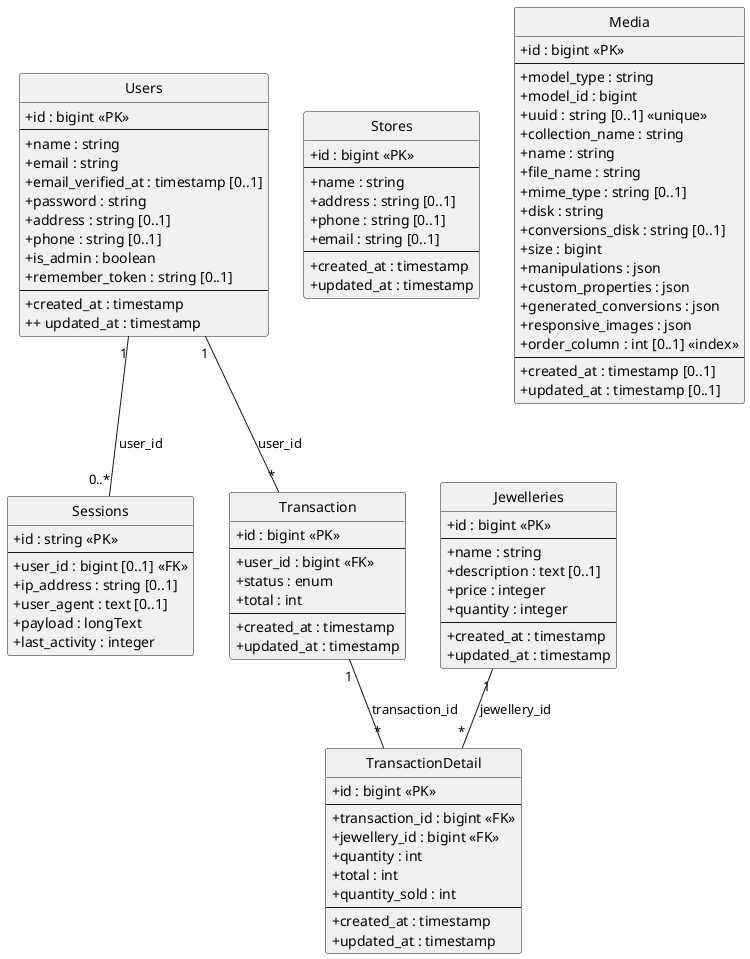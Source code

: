 @startuml
hide circle
skinparam classAttributeIconSize 0

' Define the Classes (Database Tables)'

' Users table (from second snippet)'
class Users {
  + id : bigint <<PK>>
  --
  + name : string
  + email : string
  + email_verified_at : timestamp [0..1]
  + password : string
  + address : string [0..1]
  + phone : string [0..1]
  + is_admin : boolean
  + remember_token : string [0..1]
  --
  + created_at : timestamp
  + + updated_at : timestamp
}

' Sessions table (from second snippet)'
class Sessions {
  + id : string <<PK>>
  --
  + user_id : bigint [0..1] <<FK>>
  + ip_address : string [0..1]
  + user_agent : text [0..1]
  + payload : longText
  + last_activity : integer
}

' Jewelleries table (from second snippet)'
class Jewelleries {
  + id : bigint <<PK>>
  --
  + name : string
  + description : text [0..1]
  + price : integer
  + quantity : integer
  --
  + created_at : timestamp
  + updated_at : timestamp
}

' Stores table (from second snippet)'
class Stores {
  + id : bigint <<PK>>
  --
  + name : string
  + address : string [0..1]
  + phone : string [0..1]
  + email : string [0..1]
  --
  + created_at : timestamp
  + updated_at : timestamp
}


' Media table (from first snippet)'
class Media {
  + id : bigint <<PK>>
  --
  + model_type : string
  + model_id : bigint
  + uuid : string [0..1] <<unique>>
  + collection_name : string
  + name : string
  + file_name : string
  + mime_type : string [0..1]
  + disk : string
  + conversions_disk : string [0..1]
  + size : bigint
  + manipulations : json
  + custom_properties : json
  + generated_conversions : json
  + responsive_images : json
  + order_column : int [0..1] <<index>>
  --
  + created_at : timestamp [0..1]
  + updated_at : timestamp [0..1]
}

' Transaction table (from first snippet)'
class Transaction {
  + id : bigint <<PK>>
  --
  + user_id : bigint <<FK>>
  + status : enum
  + total : int
  --
  + created_at : timestamp
  + updated_at : timestamp
}

' Transaction Details table (from first snippet)'
class TransactionDetail {
  + id : bigint <<PK>>
  --
  + transaction_id : bigint <<FK>>
  + jewellery_id : bigint <<FK>>
  + quantity : int
  + total : int
  + quantity_sold : int
  --
  + created_at : timestamp
  + updated_at : timestamp
}


' Define the Relationships'

' Users has many Sessions'
Users "1" -- "0..*" Sessions : user_id

' Users has many Transactions'
Users "1" -- "*" Transaction : user_id

' Transaction has many Transaction Details'
Transaction "1" -- "*" TransactionDetail : transaction_id

' Jewelleries item can be in many Transaction Details'
Jewelleries "1" -- "*" TransactionDetail : jewellery_id

' Note on Media'
' note "Media is polymorphically linked\nvia model_type and model_id" as MediaNote
' Media .. MediaNote ' Optional: Link note to Media class'


@enduml
